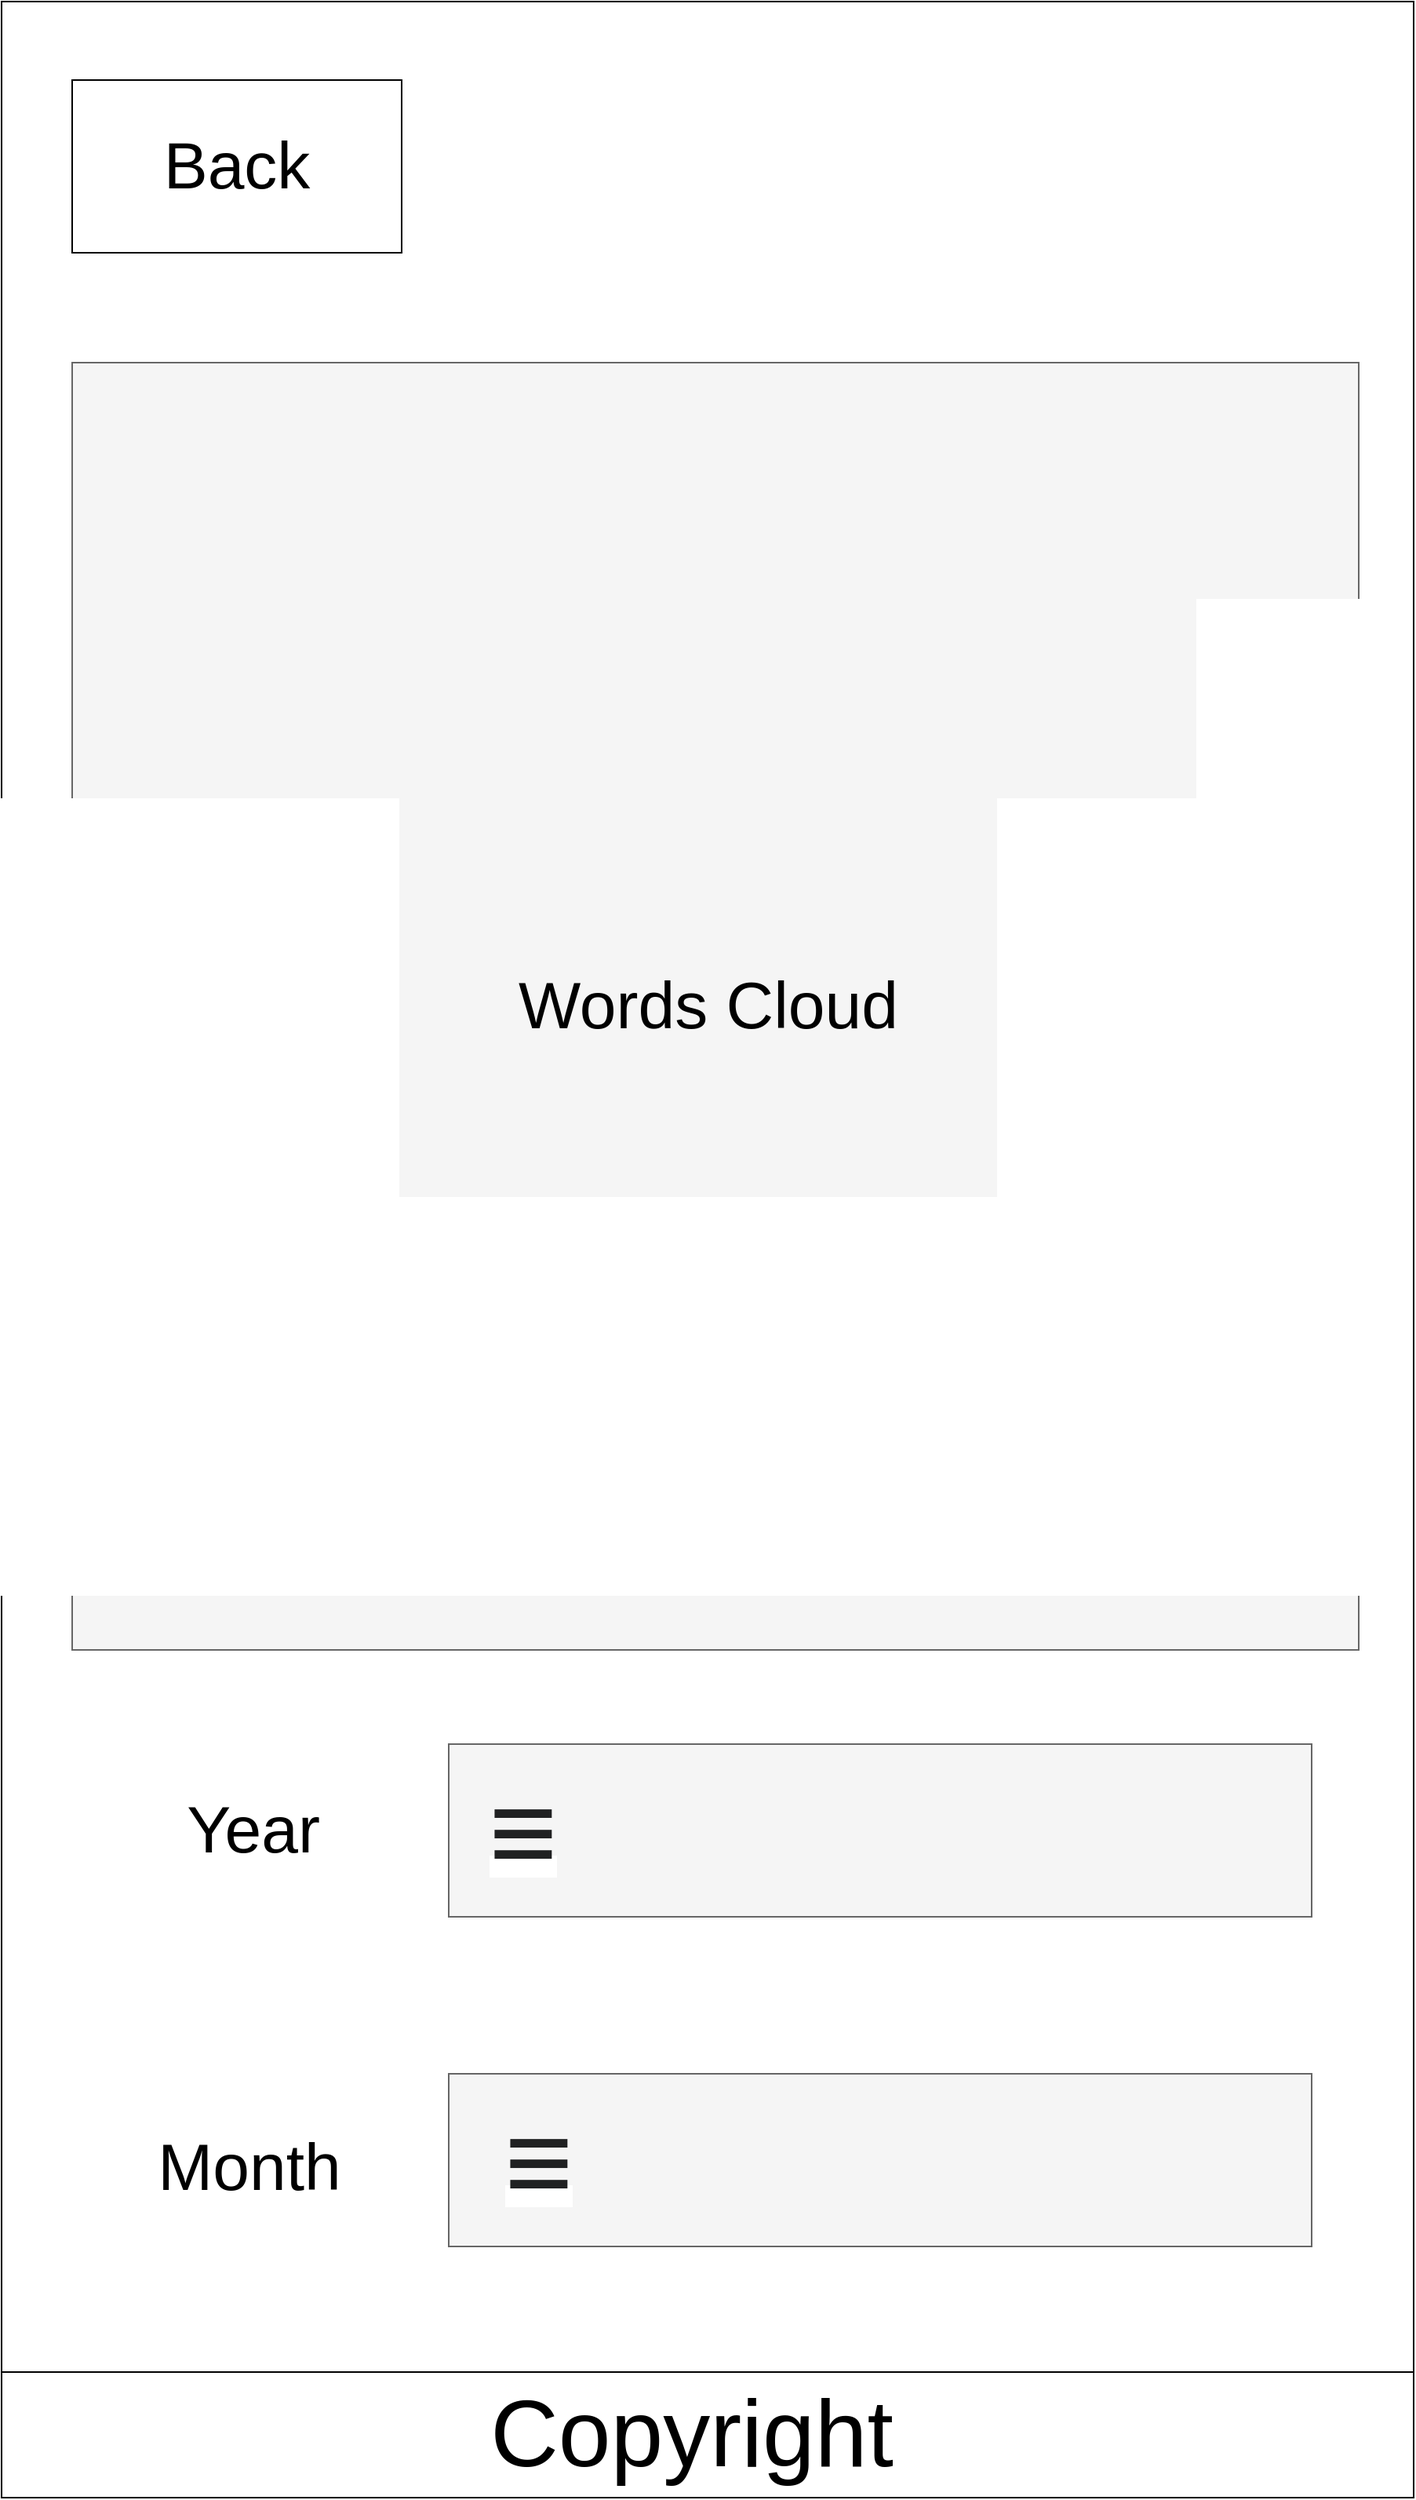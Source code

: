 <mxfile version="15.5.4" type="device"><diagram id="uBwMaGSWQWoqIFHaEsl5" name="Page-1"><mxGraphModel dx="3930" dy="845" grid="1" gridSize="10" guides="1" tooltips="1" connect="1" arrows="1" fold="1" page="1" pageScale="1" pageWidth="900" pageHeight="1600" math="0" shadow="0"><root><mxCell id="0"/><mxCell id="1" parent="0"/><mxCell id="dH2R1cfDYodlDjE0YKyS-1" value="" style="rounded=0;whiteSpace=wrap;html=1;fontSize=42;align=left;" vertex="1" parent="1"><mxGeometry y="1600" width="900" height="1590" as="geometry"/></mxCell><mxCell id="dH2R1cfDYodlDjE0YKyS-2" value="Back" style="rounded=0;whiteSpace=wrap;html=1;fontSize=42;" vertex="1" parent="1"><mxGeometry x="45" y="1650" width="210" height="110" as="geometry"/></mxCell><mxCell id="dH2R1cfDYodlDjE0YKyS-3" value="" style="whiteSpace=wrap;html=1;aspect=fixed;fontSize=42;align=left;fillColor=#f5f5f5;fontColor=#333333;strokeColor=#666666;" vertex="1" parent="1"><mxGeometry x="45" y="1830" width="820" height="820" as="geometry"/></mxCell><mxCell id="dH2R1cfDYodlDjE0YKyS-4" value="&lt;font style=&quot;font-size: 42px&quot;&gt;Words Cloud&lt;/font&gt;" style="text;html=1;strokeColor=none;fillColor=none;align=center;verticalAlign=middle;whiteSpace=wrap;rounded=0;" vertex="1" parent="1"><mxGeometry x="307.5" y="2165" width="285" height="150" as="geometry"/></mxCell><mxCell id="dH2R1cfDYodlDjE0YKyS-5" value="" style="rounded=0;whiteSpace=wrap;html=1;fillColor=#f5f5f5;fontColor=#333333;strokeColor=#666666;" vertex="1" parent="1"><mxGeometry x="285" y="2710" width="550" height="110" as="geometry"/></mxCell><mxCell id="dH2R1cfDYodlDjE0YKyS-6" value="" style="rounded=0;whiteSpace=wrap;html=1;fillColor=#f5f5f5;fontColor=#333333;strokeColor=#666666;" vertex="1" parent="1"><mxGeometry x="285" y="2920" width="550" height="110" as="geometry"/></mxCell><mxCell id="dH2R1cfDYodlDjE0YKyS-7" value="&lt;font style=&quot;font-size: 42px&quot;&gt;Year&lt;/font&gt;" style="text;html=1;strokeColor=none;fillColor=none;align=center;verticalAlign=middle;whiteSpace=wrap;rounded=0;" vertex="1" parent="1"><mxGeometry x="92.5" y="2725" width="135" height="80" as="geometry"/></mxCell><mxCell id="dH2R1cfDYodlDjE0YKyS-8" value="&lt;span style=&quot;color: rgb(32 , 33 , 34) ; font-family: sans-serif ; background-color: rgb(255 , 255 , 255)&quot;&gt;&lt;font style=&quot;font-size: 75px&quot;&gt;≡&lt;/font&gt;&lt;/span&gt;" style="text;html=1;strokeColor=none;fillColor=none;align=center;verticalAlign=middle;whiteSpace=wrap;rounded=0;" vertex="1" parent="1"><mxGeometry x="295" y="2730" width="75" height="70" as="geometry"/></mxCell><mxCell id="dH2R1cfDYodlDjE0YKyS-9" value="&lt;span style=&quot;font-size: 42px&quot;&gt;Month&lt;/span&gt;" style="text;html=1;strokeColor=none;fillColor=none;align=center;verticalAlign=middle;whiteSpace=wrap;rounded=0;" vertex="1" parent="1"><mxGeometry x="87.5" y="2940" width="140" height="80" as="geometry"/></mxCell><mxCell id="dH2R1cfDYodlDjE0YKyS-10" value="&lt;span style=&quot;color: rgb(32 , 33 , 34) ; font-family: sans-serif ; background-color: rgb(255 , 255 , 255)&quot;&gt;&lt;font style=&quot;font-size: 75px&quot;&gt;≡&lt;/font&gt;&lt;/span&gt;" style="text;html=1;strokeColor=none;fillColor=none;align=center;verticalAlign=middle;whiteSpace=wrap;rounded=0;" vertex="1" parent="1"><mxGeometry x="305" y="2940" width="75" height="70" as="geometry"/></mxCell><mxCell id="dH2R1cfDYodlDjE0YKyS-11" value="" style="rounded=0;whiteSpace=wrap;html=1;fontSize=75;align=left;" vertex="1" parent="1"><mxGeometry y="3110" width="900" height="80" as="geometry"/></mxCell><mxCell id="dH2R1cfDYodlDjE0YKyS-12" value="&lt;font style=&quot;font-size: 60px&quot;&gt;Copyright&lt;/font&gt;" style="text;html=1;strokeColor=none;fillColor=none;align=center;verticalAlign=middle;whiteSpace=wrap;rounded=0;fontSize=75;" vertex="1" parent="1"><mxGeometry x="220" y="3110" width="440" height="65" as="geometry"/></mxCell></root></mxGraphModel></diagram></mxfile>